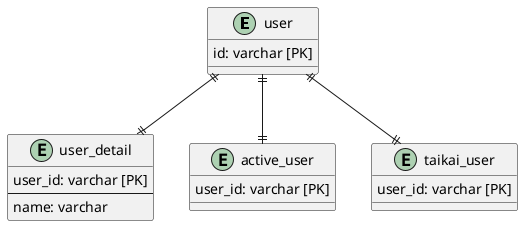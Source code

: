 ・課題1
  ・WHERE句にidとtaikaiFlagを指定することになりIndexが効かなくなる
  ・退会済みユーザに関連するコンテンツを非表示にする場合、
    都度アプリ側でテーブルを結合しtaikaiFlagを見る必要がある。(忘れそう)

・課題2
@startuml

entity user {
    id: varchar [PK]
}

entity user_detail {
    user_id: varchar [PK]
    --
    name: varchar
}

entity active_user {
    user_id: varchar [PK]
}

entity taikai_user {
    user_id: varchar [PK]
}

user ||-do-|| user_detail
user ||-do-|| active_user
user ||-do-|| taikai_user

@enduml

・課題3
  ・ブログサービスなどでユーザが記事を誤って削除してもすぐに復旧できるよう削除した時、
    物理削除せず論理削除する。

・参考
失敗から学ぶRDBの正しい歩き方 第5章 フラグの闇
https://www.slideshare.net/t_wada/ronsakucasual

